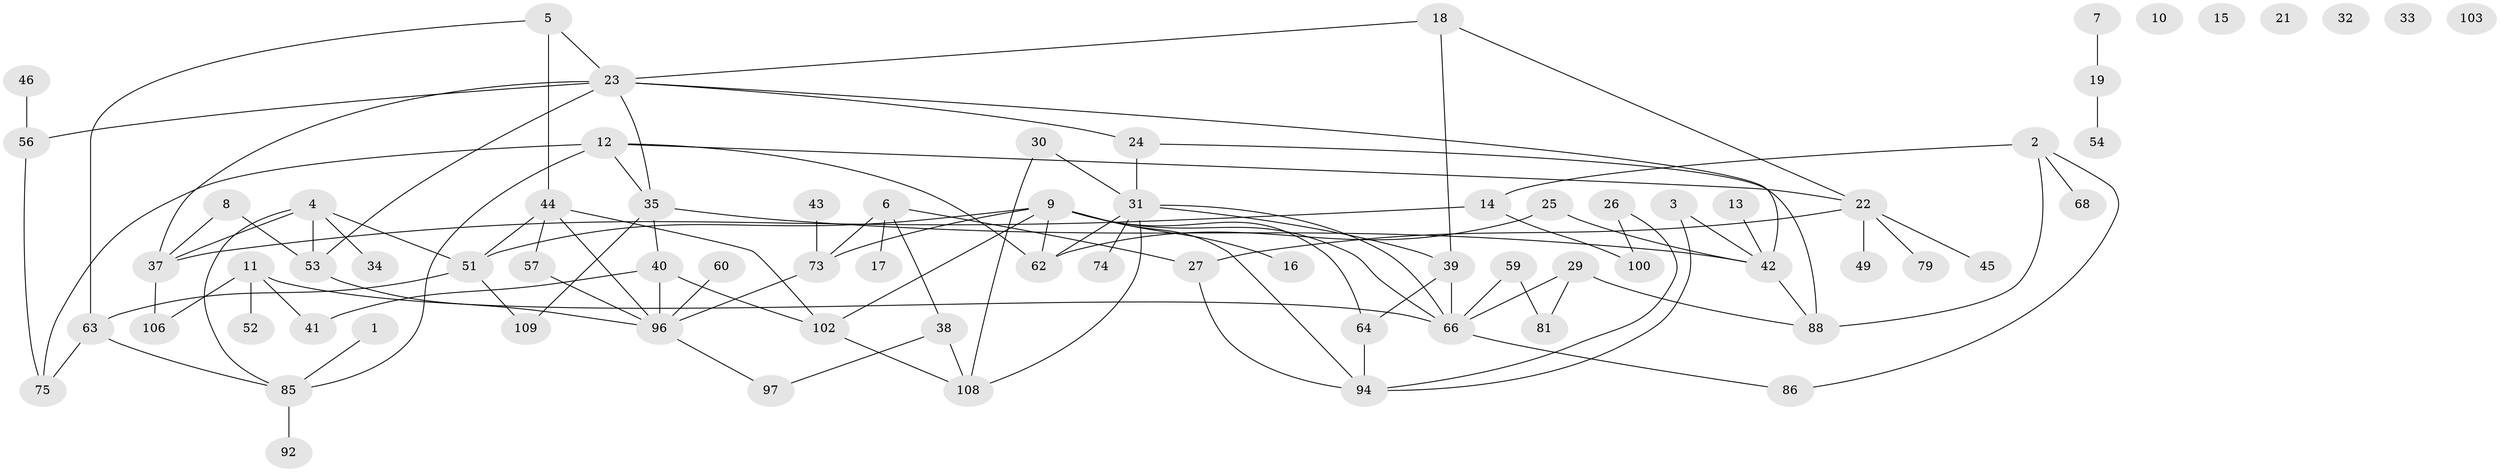 // original degree distribution, {2: 0.25217391304347825, 4: 0.12173913043478261, 5: 0.09565217391304348, 0: 0.034782608695652174, 3: 0.22608695652173913, 1: 0.23478260869565218, 6: 0.034782608695652174}
// Generated by graph-tools (version 1.1) at 2025/41/03/06/25 10:41:21]
// undirected, 75 vertices, 107 edges
graph export_dot {
graph [start="1"]
  node [color=gray90,style=filled];
  1 [super="+47"];
  2 [super="+58"];
  3;
  4;
  5;
  6 [super="+87"];
  7 [super="+71"];
  8;
  9 [super="+93"];
  10;
  11 [super="+28"];
  12 [super="+104"];
  13 [super="+111"];
  14 [super="+20"];
  15 [super="+110"];
  16;
  17;
  18 [super="+55"];
  19 [super="+36"];
  21;
  22 [super="+80"];
  23 [super="+48"];
  24 [super="+50"];
  25;
  26 [super="+101"];
  27;
  29 [super="+83"];
  30;
  31 [super="+67"];
  32;
  33;
  34;
  35 [super="+107"];
  37 [super="+72"];
  38 [super="+61"];
  39;
  40 [super="+77"];
  41;
  42 [super="+69"];
  43;
  44 [super="+82"];
  45;
  46;
  49;
  51 [super="+112"];
  52 [super="+84"];
  53 [super="+105"];
  54;
  56 [super="+91"];
  57;
  59 [super="+65"];
  60;
  62 [super="+78"];
  63 [super="+70"];
  64 [super="+95"];
  66 [super="+99"];
  68;
  73 [super="+89"];
  74;
  75 [super="+76"];
  79;
  81;
  85 [super="+90"];
  86 [super="+98"];
  88;
  92;
  94;
  96 [super="+114"];
  97;
  100;
  102;
  103 [super="+113"];
  106;
  108 [super="+115"];
  109;
  1 -- 85;
  2 -- 68;
  2 -- 88 [weight=2];
  2 -- 86;
  2 -- 14;
  3 -- 42;
  3 -- 94;
  4 -- 34;
  4 -- 51;
  4 -- 37;
  4 -- 53;
  4 -- 85;
  5 -- 23;
  5 -- 44 [weight=2];
  5 -- 63;
  6 -- 73;
  6 -- 38;
  6 -- 17;
  6 -- 27;
  7 -- 19;
  8 -- 53;
  8 -- 37;
  9 -- 16;
  9 -- 73;
  9 -- 94;
  9 -- 51;
  9 -- 64;
  9 -- 66;
  9 -- 102;
  9 -- 62;
  11 -- 41;
  11 -- 66;
  11 -- 106;
  11 -- 52;
  12 -- 35;
  12 -- 85;
  12 -- 62;
  12 -- 75;
  12 -- 22;
  13 -- 42;
  14 -- 37;
  14 -- 100;
  18 -- 22;
  18 -- 39;
  18 -- 23;
  19 -- 54;
  22 -- 45;
  22 -- 49;
  22 -- 79;
  22 -- 27;
  23 -- 35;
  23 -- 56;
  23 -- 24;
  23 -- 42;
  23 -- 37;
  23 -- 53;
  24 -- 88;
  24 -- 31;
  25 -- 62;
  25 -- 42;
  26 -- 100;
  26 -- 94;
  27 -- 94;
  29 -- 81;
  29 -- 66;
  29 -- 88;
  30 -- 31;
  30 -- 108;
  31 -- 39;
  31 -- 74;
  31 -- 108;
  31 -- 62;
  31 -- 66;
  35 -- 42;
  35 -- 109;
  35 -- 40;
  37 -- 106;
  38 -- 97;
  38 -- 108;
  39 -- 66;
  39 -- 64;
  40 -- 41;
  40 -- 96;
  40 -- 102;
  42 -- 88;
  43 -- 73;
  44 -- 57;
  44 -- 96;
  44 -- 102;
  44 -- 51;
  46 -- 56;
  51 -- 109;
  51 -- 63;
  53 -- 96;
  56 -- 75;
  57 -- 96;
  59 -- 81;
  59 -- 66;
  60 -- 96;
  63 -- 85;
  63 -- 75;
  64 -- 94;
  66 -- 86;
  73 -- 96;
  85 -- 92;
  96 -- 97;
  102 -- 108;
}
